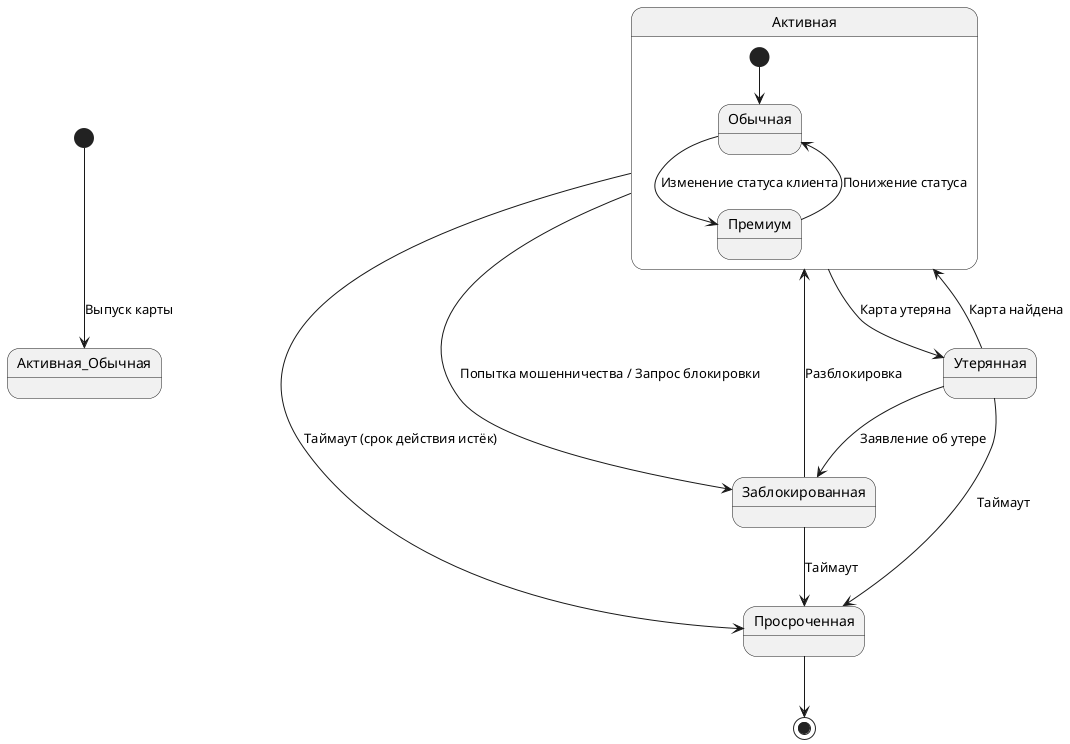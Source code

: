 @startuml
[*] --> Активная_Обычная : Выпуск карты

state Активная {
  [*] --> Обычная
  Обычная --> Премиум : Изменение статуса клиента
  Премиум --> Обычная : Понижение статуса
}

Активная --> Заблокированная : Попытка мошенничества / Запрос блокировки
Активная --> Утерянная : Карта утеряна
Активная --> Просроченная : Таймаут (срок действия истёк)
Заблокированная --> Активная : Разблокировка
Заблокированная --> Просроченная : Таймаут
Утерянная --> Заблокированная : Заявление об утере
Утерянная --> Активная : Карта найдена
Утерянная --> Просроченная : Таймаут
Просроченная --> [*]
@enduml
